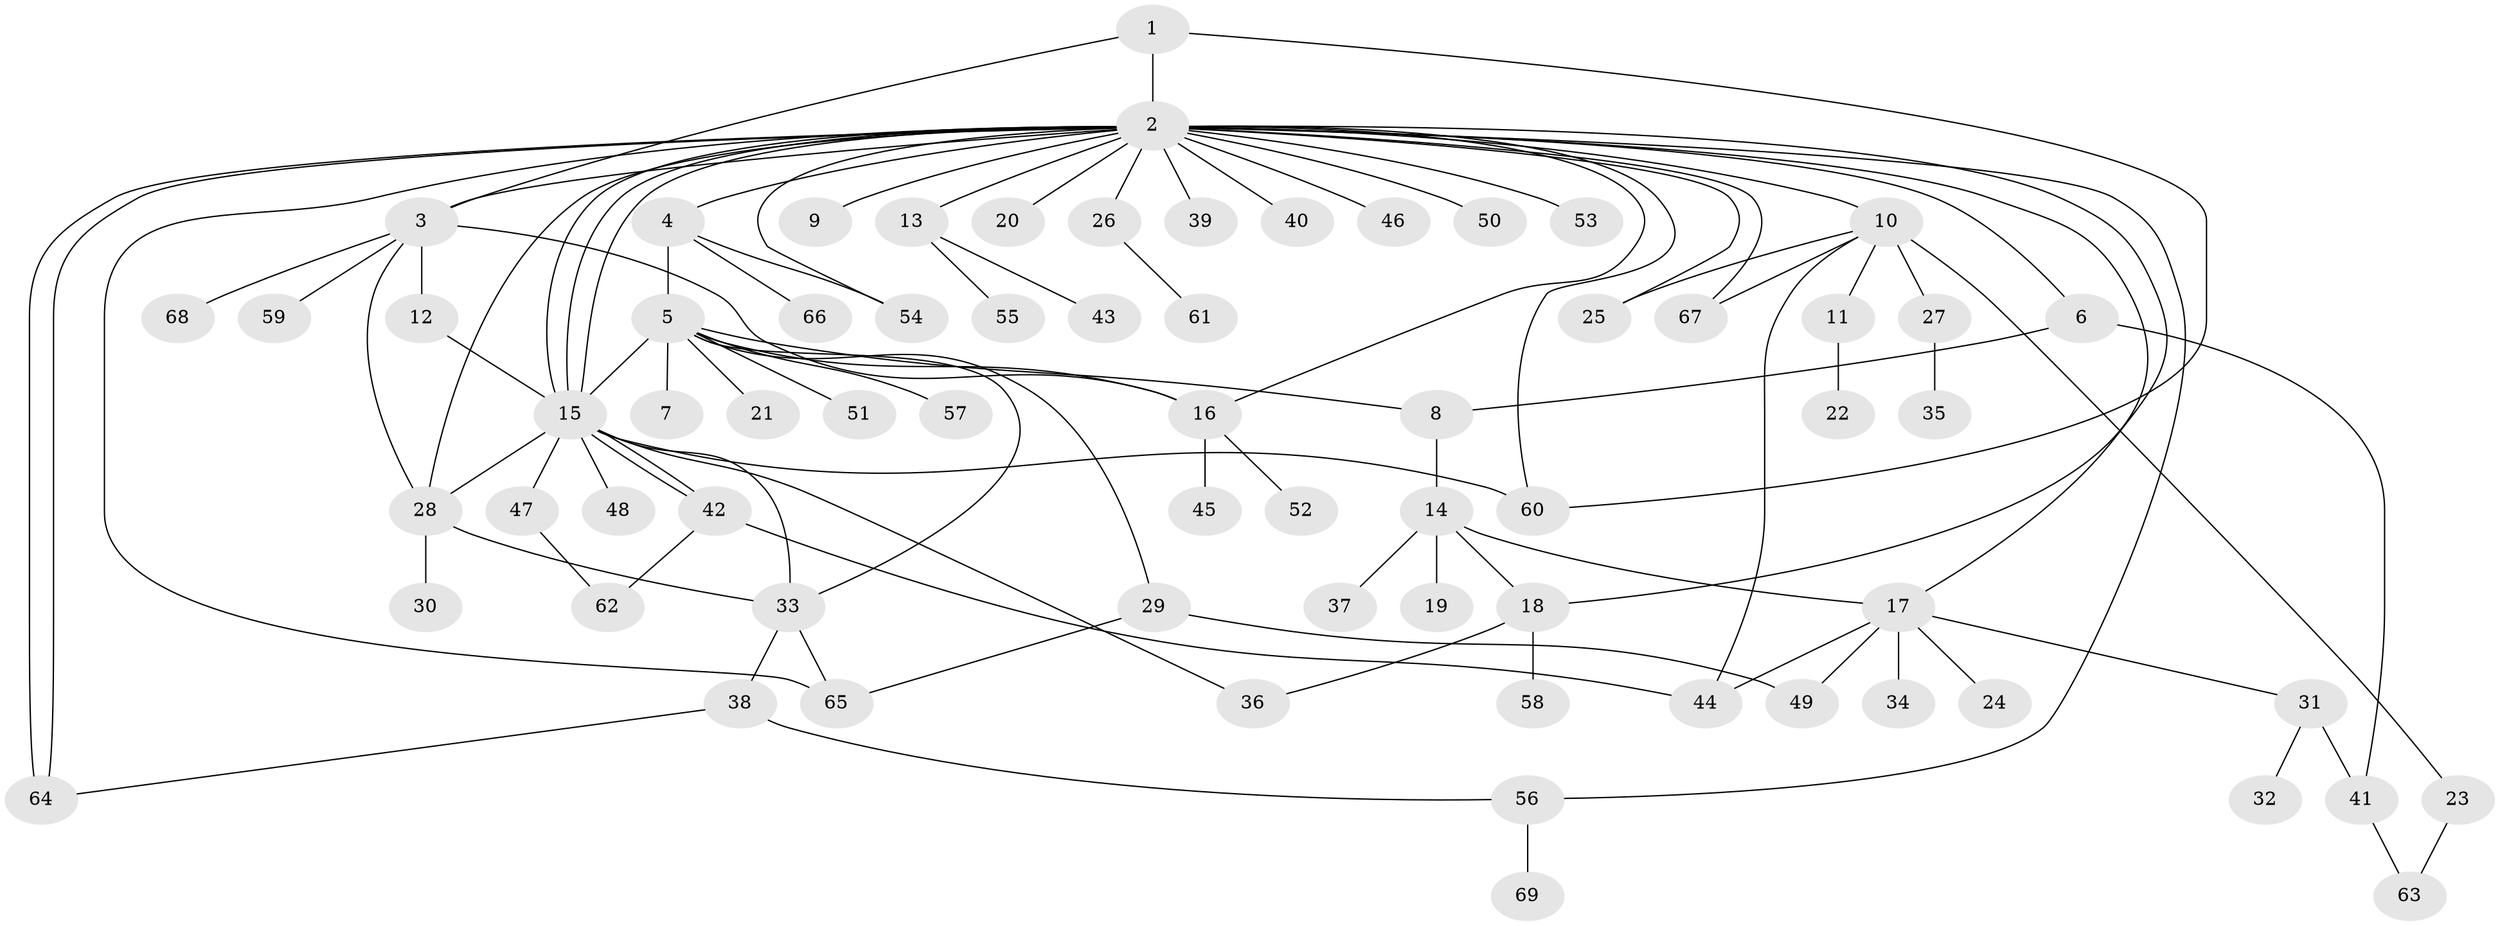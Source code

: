 // coarse degree distribution, {1: 0.7073170731707317, 2: 0.1951219512195122, 8: 0.024390243902439025, 23: 0.024390243902439025, 10: 0.024390243902439025, 4: 0.024390243902439025}
// Generated by graph-tools (version 1.1) at 2025/51/03/04/25 21:51:27]
// undirected, 69 vertices, 100 edges
graph export_dot {
graph [start="1"]
  node [color=gray90,style=filled];
  1;
  2;
  3;
  4;
  5;
  6;
  7;
  8;
  9;
  10;
  11;
  12;
  13;
  14;
  15;
  16;
  17;
  18;
  19;
  20;
  21;
  22;
  23;
  24;
  25;
  26;
  27;
  28;
  29;
  30;
  31;
  32;
  33;
  34;
  35;
  36;
  37;
  38;
  39;
  40;
  41;
  42;
  43;
  44;
  45;
  46;
  47;
  48;
  49;
  50;
  51;
  52;
  53;
  54;
  55;
  56;
  57;
  58;
  59;
  60;
  61;
  62;
  63;
  64;
  65;
  66;
  67;
  68;
  69;
  1 -- 2;
  1 -- 3;
  1 -- 60;
  2 -- 3;
  2 -- 4;
  2 -- 6;
  2 -- 9;
  2 -- 10;
  2 -- 13;
  2 -- 15;
  2 -- 15;
  2 -- 15;
  2 -- 16;
  2 -- 17;
  2 -- 18;
  2 -- 20;
  2 -- 25;
  2 -- 26;
  2 -- 28;
  2 -- 39;
  2 -- 40;
  2 -- 46;
  2 -- 50;
  2 -- 53;
  2 -- 54;
  2 -- 56;
  2 -- 60;
  2 -- 64;
  2 -- 64;
  2 -- 65;
  2 -- 67;
  3 -- 12;
  3 -- 16;
  3 -- 28;
  3 -- 59;
  3 -- 68;
  4 -- 5;
  4 -- 54;
  4 -- 66;
  5 -- 7;
  5 -- 8;
  5 -- 15;
  5 -- 16;
  5 -- 21;
  5 -- 29;
  5 -- 33;
  5 -- 51;
  5 -- 57;
  6 -- 8;
  6 -- 41;
  8 -- 14;
  10 -- 11;
  10 -- 23;
  10 -- 25;
  10 -- 27;
  10 -- 44;
  10 -- 67;
  11 -- 22;
  12 -- 15;
  13 -- 43;
  13 -- 55;
  14 -- 17;
  14 -- 18;
  14 -- 19;
  14 -- 37;
  15 -- 28;
  15 -- 33;
  15 -- 36;
  15 -- 42;
  15 -- 42;
  15 -- 47;
  15 -- 48;
  15 -- 60;
  16 -- 45;
  16 -- 52;
  17 -- 24;
  17 -- 31;
  17 -- 34;
  17 -- 44;
  17 -- 49;
  18 -- 36;
  18 -- 58;
  23 -- 63;
  26 -- 61;
  27 -- 35;
  28 -- 30;
  28 -- 33;
  29 -- 49;
  29 -- 65;
  31 -- 32;
  31 -- 41;
  33 -- 38;
  33 -- 65;
  38 -- 56;
  38 -- 64;
  41 -- 63;
  42 -- 44;
  42 -- 62;
  47 -- 62;
  56 -- 69;
}
